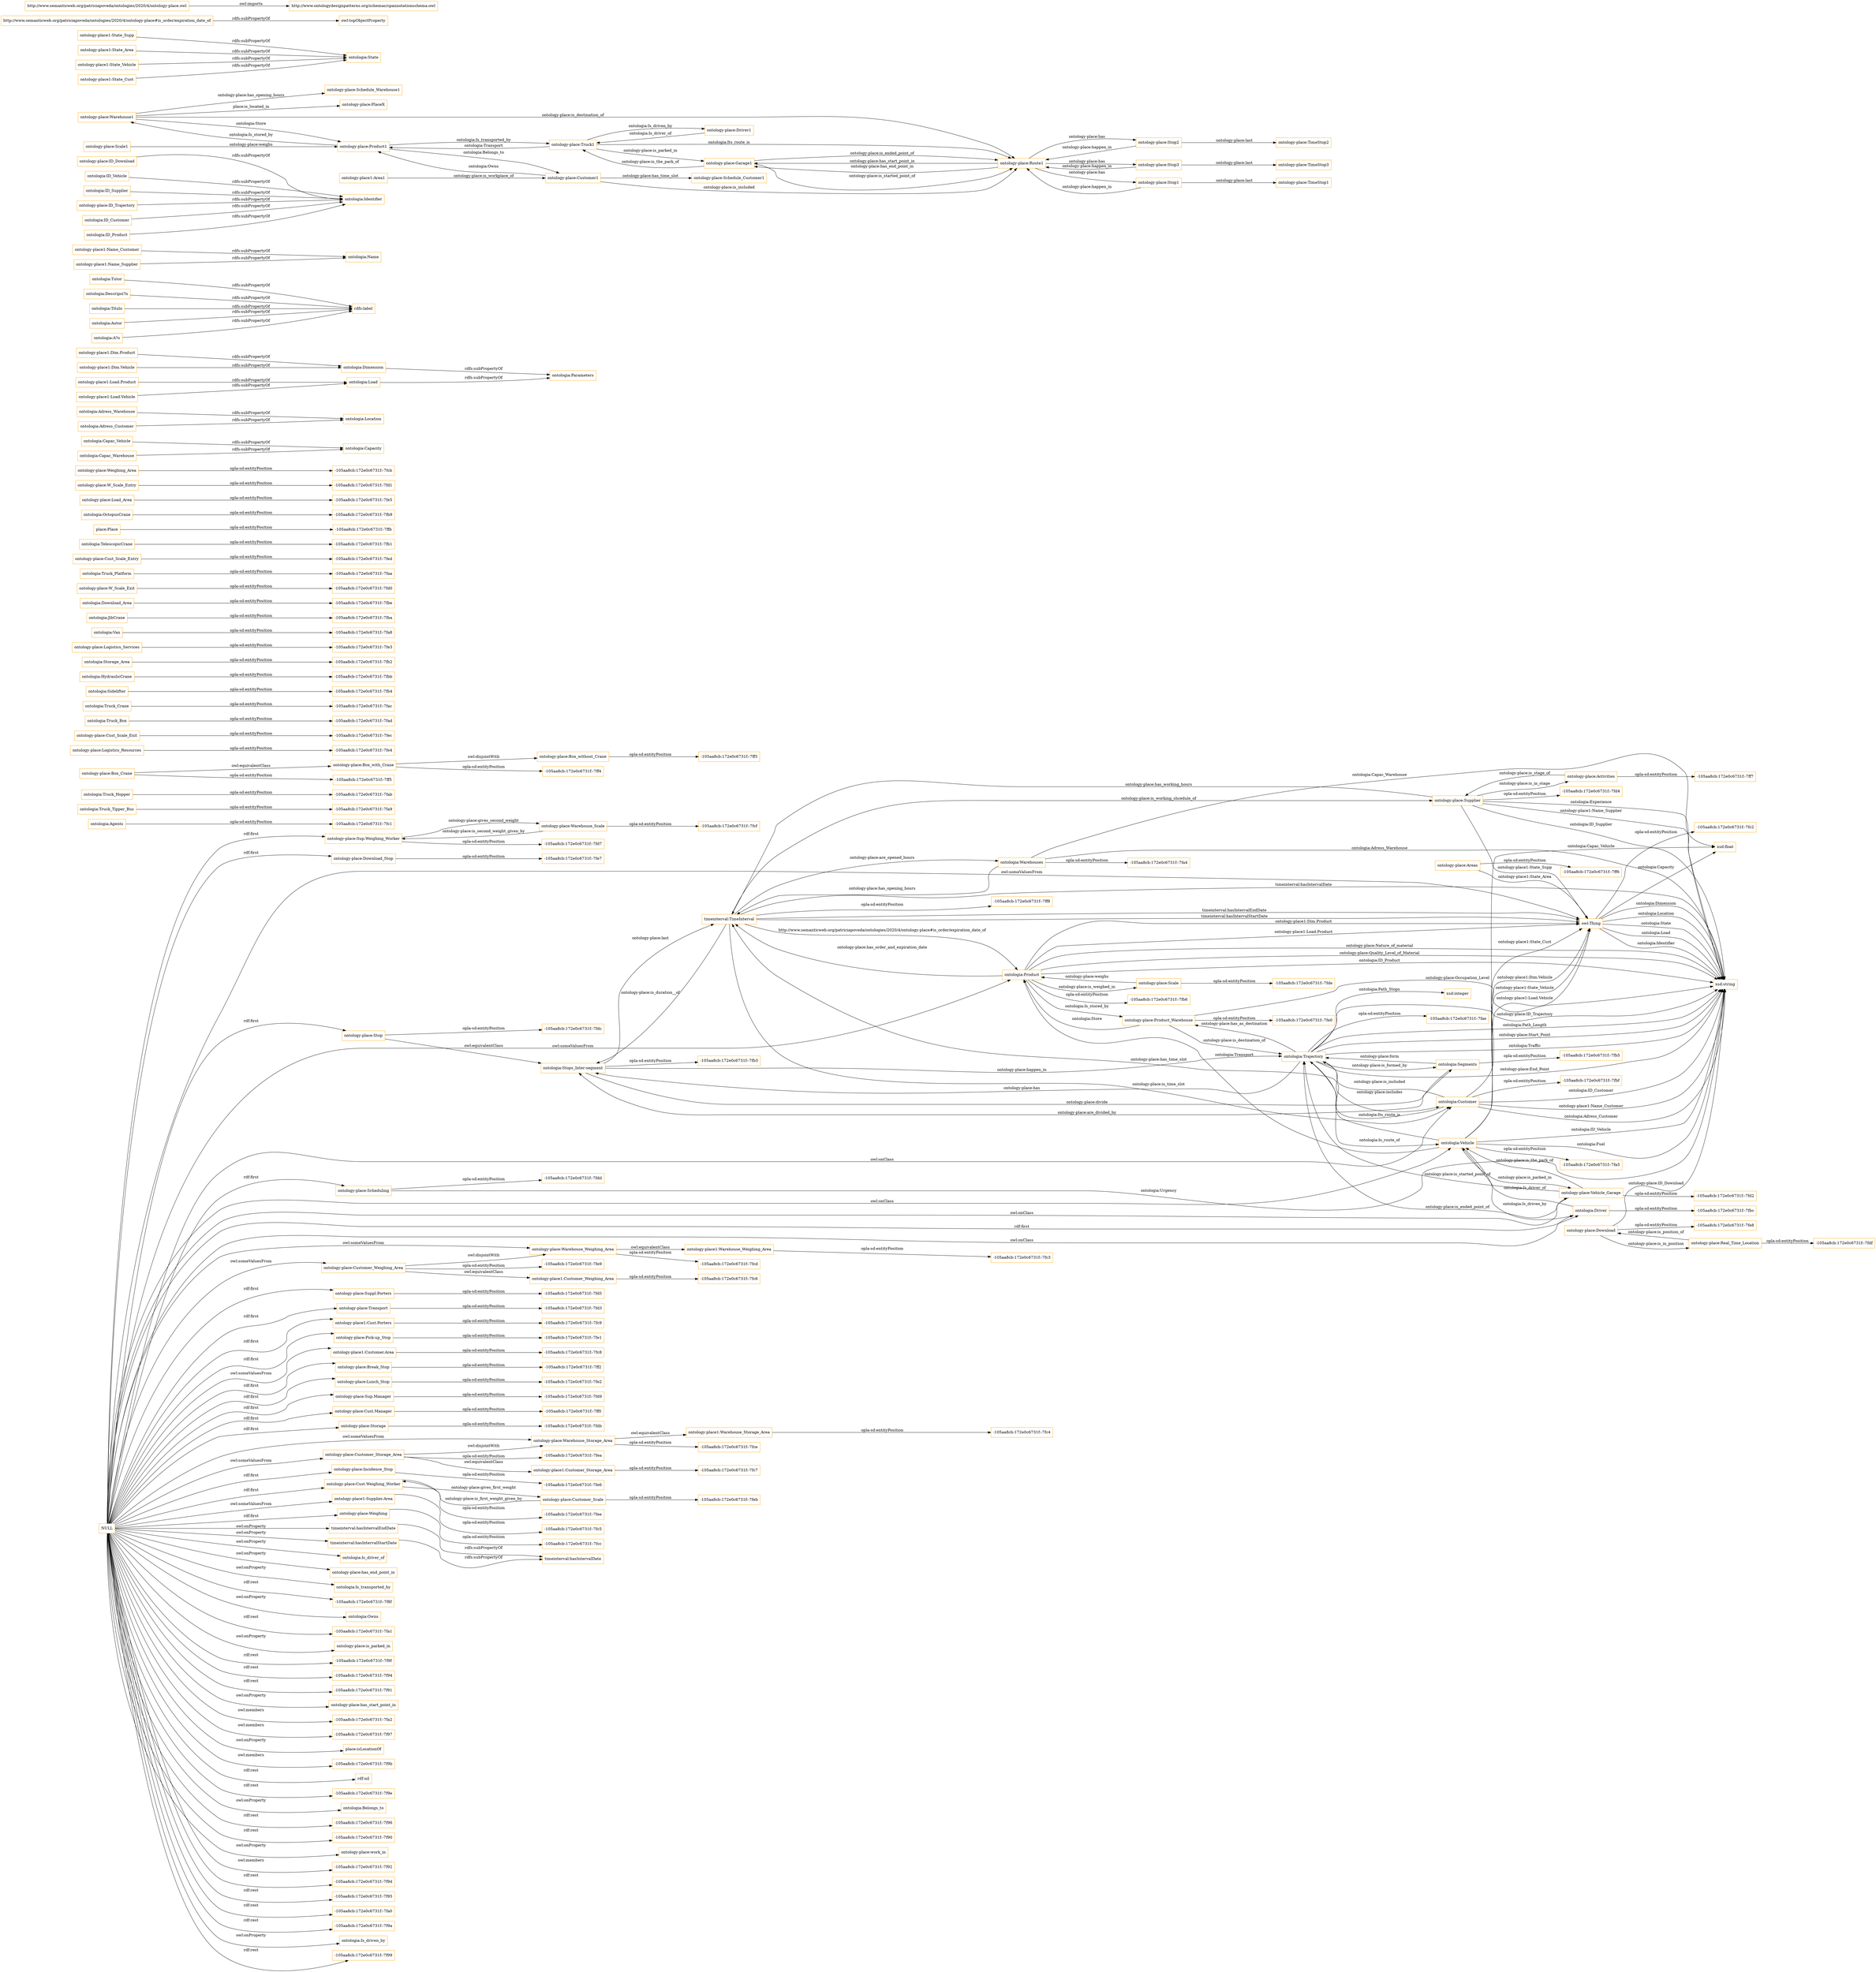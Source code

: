 digraph ar2dtool_diagram { 
rankdir=LR;
size="1501"
node [shape = rectangle, color="orange"]; "ontology-place:Sup.Weighing_Worker" "ontology-place:Supplier" "ontology-place:Download_Stop" "ontologia:Agents" "ontology-place:Customer_Scale" "ontologia:Truck_Tipper_Bus" "ontology-place:Stop" "ontology-place:Customer_Weighing_Area" "ontologia:Truck_Hopper" "ontology-place:Box_Crane" "ontology-place:Suppl.Porters" "ontology-place:Scheduling" "ontologia:Driver" "ontology-place:Logistics_Resources" "ontology-place:Warehouse_Scale" "ontology-place:Transport" "ontology-place1:Cust.Porters" "ontology-place:Pick-up_Stop" "ontology-place1:Customer.Area" "ontology-place:Break_Stop" "ontologia:Warehouses" "ontology-place:Cust_Scale_Exit" "ontologia:Truck_Box" "ontology-place1:Warehouse_Weighing_Area" "timeinterval:TimeInterval" "ontologia:Truck_Crane" "ontologia:Sidelifter" "ontologia:HydraulicCrane" "ontology-place:Lunch_Stop" "ontologia:Segments" "ontology-place:Sup.Manager" "ontologia:Storage_Area" "ontology-place:Vehicle_Garage" "ontologia:Stops_Inter-segment" "ontology-place:Logistics_Services" "ontology-place:Cust.Manager" "ontologia:Van" "ontology-place:Box_with_Crane" "ontologia:JibCrane" "ontology-place:Warehouse_Weighing_Area" "ontologia:Product" "ontology-place:Product_Warehouse" "ontologia:Download_Area" "ontology-place:W_Scale_Exit" "ontology-place1:Customer_Weighing_Area" "ontology-place1:Warehouse_Storage_Area" "ontologia:Customer" "ontology-place:Real_Time_Location" "ontology-place:Areas" "ontologia:Truck_Platform" "ontology-place:Cust_Scale_Entry" "ontology-place:Box_without_Crane" "ontology-place1:Customer_Storage_Area" "ontology-place:Activities" "ontology-place:Storage" "ontology-place:Warehouse_Storage_Area" "ontology-place:Scale" "owl:Thing" "ontologia:TelescopicCrane" "ontology-place:Customer_Storage_Area" "ontology-place:Incidence_Stop" "ontology-place:Download" "ontology-place:Cust.Weighing_Worker" "place:Place" "ontologia:OctopusCrane" "ontology-place1:Supplier.Area" "ontology-place:Weighing" "ontology-place:Load_Area" "ontology-place:W_Scale_Entry" "ontologia:Trajectory" "ontologia:Vehicle" "ontology-place:Weighing_Area" ; /*classes style*/
	"ontology-place:Warehouse_Storage_Area" -> "-105aa8cb:172e0c6731f:-7fce" [ label = "opla-sd:entityPosition" ];
	"ontology-place:Warehouse_Storage_Area" -> "ontology-place1:Warehouse_Storage_Area" [ label = "owl:equivalentClass" ];
	"ontologia:Capac_Vehicle" -> "ontologia:Capacity" [ label = "rdfs:subPropertyOf" ];
	"ontologia:Adress_Warehouse" -> "ontologia:Location" [ label = "rdfs:subPropertyOf" ];
	"ontologia:Load" -> "ontologia:Parameters" [ label = "rdfs:subPropertyOf" ];
	"ontologia:Tutor" -> "rdfs:label" [ label = "rdfs:subPropertyOf" ];
	"ontology-place1:Name_Customer" -> "ontologia:Name" [ label = "rdfs:subPropertyOf" ];
	"ontology-place:W_Scale_Entry" -> "-105aa8cb:172e0c6731f:-7fd1" [ label = "opla-sd:entityPosition" ];
	"ontology-place1:Cust.Porters" -> "-105aa8cb:172e0c6731f:-7fc9" [ label = "opla-sd:entityPosition" ];
	"ontology-place1:Customer_Storage_Area" -> "-105aa8cb:172e0c6731f:-7fc7" [ label = "opla-sd:entityPosition" ];
	"ontology-place:Logistics_Resources" -> "-105aa8cb:172e0c6731f:-7fe4" [ label = "opla-sd:entityPosition" ];
	"ontology-place:Load_Area" -> "-105aa8cb:172e0c6731f:-7fe5" [ label = "opla-sd:entityPosition" ];
	"ontology-place:Customer_Scale" -> "-105aa8cb:172e0c6731f:-7feb" [ label = "opla-sd:entityPosition" ];
	"ontologia:Truck_Box" -> "-105aa8cb:172e0c6731f:-7fad" [ label = "opla-sd:entityPosition" ];
	"ontologia:Dimension" -> "ontologia:Parameters" [ label = "rdfs:subPropertyOf" ];
	"ontology-place:ID_Download" -> "ontologia:Identifier" [ label = "rdfs:subPropertyOf" ];
	"ontology-place:Warehouse1" -> "ontology-place:Product1" [ label = "ontologia:Store" ];
	"ontology-place:Warehouse1" -> "ontology-place:Route1" [ label = "ontology-place:is_destination_of" ];
	"ontology-place:Warehouse1" -> "ontology-place:Schedule_Warehouse1" [ label = "ontology-place:has_opening_hours" ];
	"ontology-place:Warehouse1" -> "ontology-place:PlaceX" [ label = "place:is_located_in" ];
	"ontology-place1:State_Supp" -> "ontologia:State" [ label = "rdfs:subPropertyOf" ];
	"ontologia:Vehicle" -> "-105aa8cb:172e0c6731f:-7fa5" [ label = "opla-sd:entityPosition" ];
	"ontologia:ID_Vehicle" -> "ontologia:Identifier" [ label = "rdfs:subPropertyOf" ];
	"ontologia:ID_Supplier" -> "ontologia:Identifier" [ label = "rdfs:subPropertyOf" ];
	"ontology-place1:Name_Supplier" -> "ontologia:Name" [ label = "rdfs:subPropertyOf" ];
	"ontology-place:Customer_Storage_Area" -> "-105aa8cb:172e0c6731f:-7fea" [ label = "opla-sd:entityPosition" ];
	"ontology-place:Customer_Storage_Area" -> "ontology-place:Warehouse_Storage_Area" [ label = "owl:disjointWith" ];
	"ontology-place:Customer_Storage_Area" -> "ontology-place1:Customer_Storage_Area" [ label = "owl:equivalentClass" ];
	"ontology-place:Cust_Scale_Exit" -> "-105aa8cb:172e0c6731f:-7fec" [ label = "opla-sd:entityPosition" ];
	"ontologia:HydraulicCrane" -> "-105aa8cb:172e0c6731f:-7fbb" [ label = "opla-sd:entityPosition" ];
	"ontologia:Truck_Platform" -> "-105aa8cb:172e0c6731f:-7faa" [ label = "opla-sd:entityPosition" ];
	"ontology-place1:Load.Product" -> "ontologia:Load" [ label = "rdfs:subPropertyOf" ];
	"ontology-place:Box_Crane" -> "-105aa8cb:172e0c6731f:-7ff5" [ label = "opla-sd:entityPosition" ];
	"ontology-place:Box_Crane" -> "ontology-place:Box_with_Crane" [ label = "owl:equivalentClass" ];
	"ontology-place:Stop2" -> "ontology-place:TimeStop2" [ label = "ontology-place:last" ];
	"ontology-place:Stop2" -> "ontology-place:Route1" [ label = "ontology-place:happen_in" ];
	"ontology-place1:Supplier.Area" -> "-105aa8cb:172e0c6731f:-7fc5" [ label = "opla-sd:entityPosition" ];
	"ontology-place1:Warehouse_Storage_Area" -> "-105aa8cb:172e0c6731f:-7fc4" [ label = "opla-sd:entityPosition" ];
	"ontology-place:W_Scale_Exit" -> "-105aa8cb:172e0c6731f:-7fd0" [ label = "opla-sd:entityPosition" ];
	"ontology-place1:Customer.Area" -> "-105aa8cb:172e0c6731f:-7fc8" [ label = "opla-sd:entityPosition" ];
	"timeinterval:hasIntervalStartDate" -> "timeinterval:hasIntervalDate" [ label = "rdfs:subPropertyOf" ];
	"ontologia:Agents" -> "-105aa8cb:172e0c6731f:-7fc1" [ label = "opla-sd:entityPosition" ];
	"ontology-place:Scale1" -> "ontology-place:Product1" [ label = "ontology-place:weighs" ];
	"ontology-place1:State_Area" -> "ontologia:State" [ label = "rdfs:subPropertyOf" ];
	"ontology-place1:Load.Vehicle" -> "ontologia:Load" [ label = "rdfs:subPropertyOf" ];
	"ontology-place1:Warehouse_Weighing_Area" -> "-105aa8cb:172e0c6731f:-7fc3" [ label = "opla-sd:entityPosition" ];
	"ontology-place1:Area1" -> "ontology-place:Customer1" [ label = "ontology-place:is_workplace_of" ];
	"ontology-place:Warehouse_Scale" -> "-105aa8cb:172e0c6731f:-7fcf" [ label = "opla-sd:entityPosition" ];
	"ontology-place:Lunch_Stop" -> "-105aa8cb:172e0c6731f:-7fe2" [ label = "opla-sd:entityPosition" ];
	"http://www.semanticweb.org/patriciapoveda/ontologies/2020/4/ontology-place#is_order/expiration_date_of" -> "owl:topObjectProperty" [ label = "rdfs:subPropertyOf" ];
	"ontologia:Trajectory" -> "-105aa8cb:172e0c6731f:-7fae" [ label = "opla-sd:entityPosition" ];
	"ontology-place:Download" -> "-105aa8cb:172e0c6731f:-7fe8" [ label = "opla-sd:entityPosition" ];
	"ontology-place:Box_with_Crane" -> "-105aa8cb:172e0c6731f:-7ff4" [ label = "opla-sd:entityPosition" ];
	"ontology-place:Box_with_Crane" -> "ontology-place:Box_without_Crane" [ label = "owl:disjointWith" ];
	"ontologia:Truck_Crane" -> "-105aa8cb:172e0c6731f:-7fac" [ label = "opla-sd:entityPosition" ];
	"ontologia:Segments" -> "-105aa8cb:172e0c6731f:-7fb5" [ label = "opla-sd:entityPosition" ];
	"ontology-place:Incidence_Stop" -> "-105aa8cb:172e0c6731f:-7fe6" [ label = "opla-sd:entityPosition" ];
	"ontology-place:Vehicle_Garage" -> "-105aa8cb:172e0c6731f:-7fd2" [ label = "opla-sd:entityPosition" ];
	"ontology-place:Areas" -> "-105aa8cb:172e0c6731f:-7ff6" [ label = "opla-sd:entityPosition" ];
	"http://www.semanticweb.org/patriciapoveda/ontologies/2020/4/ontology-place.owl" -> "http://www.ontologydesignpatterns.org/schemas/cpannotationschema.owl" [ label = "owl:imports" ];
	"ontology-place:Real_Time_Location" -> "-105aa8cb:172e0c6731f:-7fdf" [ label = "opla-sd:entityPosition" ];
	"ontology-place:Box_without_Crane" -> "-105aa8cb:172e0c6731f:-7ff3" [ label = "opla-sd:entityPosition" ];
	"ontology-place:Driver1" -> "ontology-place:Truck1" [ label = "ontologia:Is_driver_of" ];
	"ontology-place:Sup.Manager" -> "-105aa8cb:172e0c6731f:-7fd9" [ label = "opla-sd:entityPosition" ];
	"ontology-place:ID_Trajectory" -> "ontologia:Identifier" [ label = "rdfs:subPropertyOf" ];
	"ontologia:Download_Area" -> "-105aa8cb:172e0c6731f:-7fbe" [ label = "opla-sd:entityPosition" ];
	"ontologia:ID_Customer" -> "ontologia:Identifier" [ label = "rdfs:subPropertyOf" ];
	"ontologia:Customer" -> "-105aa8cb:172e0c6731f:-7fbf" [ label = "opla-sd:entityPosition" ];
	"ontologia:Sidelifter" -> "-105aa8cb:172e0c6731f:-7fb4" [ label = "opla-sd:entityPosition" ];
	"ontology-place:Suppl.Porters" -> "-105aa8cb:172e0c6731f:-7fd5" [ label = "opla-sd:entityPosition" ];
	"ontologia:Product" -> "-105aa8cb:172e0c6731f:-7fb6" [ label = "opla-sd:entityPosition" ];
	"ontologia:ID_Product" -> "ontologia:Identifier" [ label = "rdfs:subPropertyOf" ];
	"ontology-place:Supplier" -> "-105aa8cb:172e0c6731f:-7fd4" [ label = "opla-sd:entityPosition" ];
	"ontology-place:Product1" -> "ontology-place:Warehouse1" [ label = "ontologia:Is_stored_by" ];
	"ontology-place:Product1" -> "ontology-place:Truck1" [ label = "ontologia:Is_transported_by" ];
	"ontology-place:Product1" -> "ontology-place:Customer1" [ label = "ontologia:Belongs_to" ];
	"ontologia:Warehouses" -> "-105aa8cb:172e0c6731f:-7fa4" [ label = "opla-sd:entityPosition" ];
	"ontology-place:Logistics_Services" -> "-105aa8cb:172e0c6731f:-7fe3" [ label = "opla-sd:entityPosition" ];
	"ontologia:Descripci?n" -> "rdfs:label" [ label = "rdfs:subPropertyOf" ];
	"ontology-place:Scale" -> "-105aa8cb:172e0c6731f:-7fde" [ label = "opla-sd:entityPosition" ];
	"ontology-place:Stop3" -> "ontology-place:TimeStop3" [ label = "ontology-place:last" ];
	"ontology-place:Stop3" -> "ontology-place:Route1" [ label = "ontology-place:happen_in" ];
	"ontology-place1:State_Vehicle" -> "ontologia:State" [ label = "rdfs:subPropertyOf" ];
	"ontology-place:Download_Stop" -> "-105aa8cb:172e0c6731f:-7fe7" [ label = "opla-sd:entityPosition" ];
	"ontology-place:Scheduling" -> "-105aa8cb:172e0c6731f:-7fdd" [ label = "opla-sd:entityPosition" ];
	"ontologia:Truck_Hopper" -> "-105aa8cb:172e0c6731f:-7fab" [ label = "opla-sd:entityPosition" ];
	"ontology-place1:State_Cust" -> "ontologia:State" [ label = "rdfs:subPropertyOf" ];
	"ontologia:Titulo" -> "rdfs:label" [ label = "rdfs:subPropertyOf" ];
	"ontology-place:Pick-up_Stop" -> "-105aa8cb:172e0c6731f:-7fe1" [ label = "opla-sd:entityPosition" ];
	"ontology-place1:Dim.Product" -> "ontologia:Dimension" [ label = "rdfs:subPropertyOf" ];
	"owl:Thing" -> "-105aa8cb:172e0c6731f:-7fc2" [ label = "opla-sd:entityPosition" ];
	"ontologia:TelescopicCrane" -> "-105aa8cb:172e0c6731f:-7fb1" [ label = "opla-sd:entityPosition" ];
	"ontology-place1:Customer_Weighing_Area" -> "-105aa8cb:172e0c6731f:-7fc6" [ label = "opla-sd:entityPosition" ];
	"timeinterval:hasIntervalEndDate" -> "timeinterval:hasIntervalDate" [ label = "rdfs:subPropertyOf" ];
	"ontology-place:Transport" -> "-105aa8cb:172e0c6731f:-7fd3" [ label = "opla-sd:entityPosition" ];
	"ontology-place:Storage" -> "-105aa8cb:172e0c6731f:-7fdb" [ label = "opla-sd:entityPosition" ];
	"ontologia:Adress_Customer" -> "ontologia:Location" [ label = "rdfs:subPropertyOf" ];
	"place:Place" -> "-105aa8cb:172e0c6731f:-7ffb" [ label = "opla-sd:entityPosition" ];
	"ontology-place1:Dim.Vehicle" -> "ontologia:Dimension" [ label = "rdfs:subPropertyOf" ];
	"timeinterval:TimeInterval" -> "-105aa8cb:172e0c6731f:-7ff8" [ label = "opla-sd:entityPosition" ];
	"ontologia:JibCrane" -> "-105aa8cb:172e0c6731f:-7fba" [ label = "opla-sd:entityPosition" ];
	"ontologia:OctopusCrane" -> "-105aa8cb:172e0c6731f:-7fb9" [ label = "opla-sd:entityPosition" ];
	"ontology-place:Cust.Weighing_Worker" -> "-105aa8cb:172e0c6731f:-7fee" [ label = "opla-sd:entityPosition" ];
	"ontology-place:Customer1" -> "ontology-place:Product1" [ label = "ontologia:Owns" ];
	"ontology-place:Customer1" -> "ontology-place:Route1" [ label = "ontology-place:is_included" ];
	"ontology-place:Customer1" -> "ontology-place:Schedule_Customer1" [ label = "ontology-place:has_time_slot" ];
	"ontologia:Storage_Area" -> "-105aa8cb:172e0c6731f:-7fb2" [ label = "opla-sd:entityPosition" ];
	"ontology-place:Warehouse_Weighing_Area" -> "-105aa8cb:172e0c6731f:-7fcd" [ label = "opla-sd:entityPosition" ];
	"ontology-place:Warehouse_Weighing_Area" -> "ontology-place1:Warehouse_Weighing_Area" [ label = "owl:equivalentClass" ];
	"ontology-place:Break_Stop" -> "-105aa8cb:172e0c6731f:-7ff2" [ label = "opla-sd:entityPosition" ];
	"ontologia:Truck_Tipper_Bus" -> "-105aa8cb:172e0c6731f:-7fa9" [ label = "opla-sd:entityPosition" ];
	"ontologia:Van" -> "-105aa8cb:172e0c6731f:-7fa8" [ label = "opla-sd:entityPosition" ];
	"ontologia:Driver" -> "-105aa8cb:172e0c6731f:-7fbc" [ label = "opla-sd:entityPosition" ];
	"NULL" -> "ontology-place:Cust.Weighing_Worker" [ label = "rdf:first" ];
	"NULL" -> "ontology-place:Sup.Weighing_Worker" [ label = "rdf:first" ];
	"NULL" -> "ontologia:Is_driver_of" [ label = "owl:onProperty" ];
	"NULL" -> "ontology-place:has_end_point_in" [ label = "owl:onProperty" ];
	"NULL" -> "ontology-place:Customer_Weighing_Area" [ label = "owl:someValuesFrom" ];
	"NULL" -> "ontologia:Is_transported_by" [ label = "owl:onProperty" ];
	"NULL" -> "-105aa8cb:172e0c6731f:-7f8f" [ label = "rdf:rest" ];
	"NULL" -> "ontologia:Owns" [ label = "owl:onProperty" ];
	"NULL" -> "-105aa8cb:172e0c6731f:-7fa1" [ label = "rdf:rest" ];
	"NULL" -> "ontologia:Vehicle" [ label = "owl:onClass" ];
	"NULL" -> "owl:Thing" [ label = "owl:someValuesFrom" ];
	"NULL" -> "ontology-place:is_parked_in" [ label = "owl:onProperty" ];
	"NULL" -> "ontology-place:Scheduling" [ label = "rdf:first" ];
	"NULL" -> "-105aa8cb:172e0c6731f:-7f9f" [ label = "rdf:rest" ];
	"NULL" -> "ontology-place:Lunch_Stop" [ label = "rdf:first" ];
	"NULL" -> "ontology-place:Break_Stop" [ label = "rdf:first" ];
	"NULL" -> "-105aa8cb:172e0c6731f:-7f94" [ label = "rdf:rest" ];
	"NULL" -> "ontologia:Product" [ label = "owl:someValuesFrom" ];
	"NULL" -> "ontology-place:Storage" [ label = "rdf:first" ];
	"NULL" -> "-105aa8cb:172e0c6731f:-7f91" [ label = "rdf:rest" ];
	"NULL" -> "ontology-place:has_start_point_in" [ label = "owl:onProperty" ];
	"NULL" -> "-105aa8cb:172e0c6731f:-7fa2" [ label = "owl:members" ];
	"NULL" -> "ontology-place:Weighing" [ label = "rdf:first" ];
	"NULL" -> "ontology-place:Suppl.Porters" [ label = "rdf:first" ];
	"NULL" -> "ontology-place:Download_Stop" [ label = "rdf:first" ];
	"NULL" -> "ontology-place:Customer_Storage_Area" [ label = "owl:someValuesFrom" ];
	"NULL" -> "ontology-place:Warehouse_Storage_Area" [ label = "owl:someValuesFrom" ];
	"NULL" -> "-105aa8cb:172e0c6731f:-7f97" [ label = "owl:members" ];
	"NULL" -> "ontology-place:Sup.Manager" [ label = "rdf:first" ];
	"NULL" -> "ontologia:Driver" [ label = "rdf:first" ];
	"NULL" -> "place:isLocationOf" [ label = "owl:onProperty" ];
	"NULL" -> "timeinterval:hasIntervalStartDate" [ label = "owl:onProperty" ];
	"NULL" -> "-105aa8cb:172e0c6731f:-7f9b" [ label = "owl:members" ];
	"NULL" -> "ontology-place:Incidence_Stop" [ label = "rdf:first" ];
	"NULL" -> "rdf:nil" [ label = "rdf:rest" ];
	"NULL" -> "-105aa8cb:172e0c6731f:-7f9e" [ label = "rdf:rest" ];
	"NULL" -> "ontologia:Belongs_to" [ label = "owl:onProperty" ];
	"NULL" -> "ontology-place1:Supplier.Area" [ label = "owl:someValuesFrom" ];
	"NULL" -> "-105aa8cb:172e0c6731f:-7f96" [ label = "rdf:rest" ];
	"NULL" -> "ontologia:Customer" [ label = "owl:onClass" ];
	"NULL" -> "timeinterval:hasIntervalEndDate" [ label = "owl:onProperty" ];
	"NULL" -> "-105aa8cb:172e0c6731f:-7f90" [ label = "rdf:rest" ];
	"NULL" -> "ontology-place:Stop" [ label = "rdf:first" ];
	"NULL" -> "ontology-place:Transport" [ label = "rdf:first" ];
	"NULL" -> "ontology-place:Vehicle_Garage" [ label = "owl:onClass" ];
	"NULL" -> "ontology-place:Pick-up_Stop" [ label = "rdf:first" ];
	"NULL" -> "ontology-place:Cust.Manager" [ label = "rdf:first" ];
	"NULL" -> "ontology-place:work_in" [ label = "owl:onProperty" ];
	"NULL" -> "ontology-place:Warehouse_Weighing_Area" [ label = "owl:someValuesFrom" ];
	"NULL" -> "-105aa8cb:172e0c6731f:-7f92" [ label = "owl:members" ];
	"NULL" -> "-105aa8cb:172e0c6731f:-7f9d" [ label = "rdf:rest" ];
	"NULL" -> "ontologia:Driver" [ label = "owl:onClass" ];
	"NULL" -> "-105aa8cb:172e0c6731f:-7f95" [ label = "rdf:rest" ];
	"NULL" -> "-105aa8cb:172e0c6731f:-7fa0" [ label = "rdf:rest" ];
	"NULL" -> "ontology-place1:Customer.Area" [ label = "owl:someValuesFrom" ];
	"NULL" -> "-105aa8cb:172e0c6731f:-7f9a" [ label = "rdf:rest" ];
	"NULL" -> "ontology-place1:Cust.Porters" [ label = "rdf:first" ];
	"NULL" -> "ontologia:Is_driven_by" [ label = "owl:onProperty" ];
	"NULL" -> "-105aa8cb:172e0c6731f:-7f99" [ label = "rdf:rest" ];
	"ontology-place:Stop1" -> "ontology-place:TimeStop1" [ label = "ontology-place:last" ];
	"ontology-place:Stop1" -> "ontology-place:Route1" [ label = "ontology-place:happen_in" ];
	"ontology-place:Truck1" -> "ontology-place:Route1" [ label = "ontologia:Its_route_is" ];
	"ontology-place:Truck1" -> "ontology-place:Garage1" [ label = "ontology-place:is_parked_in" ];
	"ontology-place:Truck1" -> "ontology-place:Driver1" [ label = "ontologia:Is_driven_by" ];
	"ontology-place:Truck1" -> "ontology-place:Product1" [ label = "ontologia:Transport" ];
	"ontologia:Capac_Warehouse" -> "ontologia:Capacity" [ label = "rdfs:subPropertyOf" ];
	"ontology-place:Route1" -> "ontology-place:Stop2" [ label = "ontology-place:has" ];
	"ontology-place:Route1" -> "ontology-place:Stop1" [ label = "ontology-place:has" ];
	"ontology-place:Route1" -> "ontology-place:Garage1" [ label = "ontology-place:has_start_point_in" ];
	"ontology-place:Route1" -> "ontology-place:Stop3" [ label = "ontology-place:has" ];
	"ontology-place:Route1" -> "ontology-place:Garage1" [ label = "ontology-place:has_end_point_in" ];
	"ontology-place:Garage1" -> "ontology-place:Truck1" [ label = "ontology-place:is_the_park_of" ];
	"ontology-place:Garage1" -> "ontology-place:Route1" [ label = "ontology-place:is_started_point_of" ];
	"ontology-place:Garage1" -> "ontology-place:Route1" [ label = "ontology-place:is_ended_point_of" ];
	"ontology-place:Activities" -> "-105aa8cb:172e0c6731f:-7ff7" [ label = "opla-sd:entityPosition" ];
	"ontology-place:Customer_Weighing_Area" -> "-105aa8cb:172e0c6731f:-7fe9" [ label = "opla-sd:entityPosition" ];
	"ontology-place:Customer_Weighing_Area" -> "ontology-place:Warehouse_Weighing_Area" [ label = "owl:disjointWith" ];
	"ontology-place:Customer_Weighing_Area" -> "ontology-place1:Customer_Weighing_Area" [ label = "owl:equivalentClass" ];
	"ontology-place:Sup.Weighing_Worker" -> "-105aa8cb:172e0c6731f:-7fd7" [ label = "opla-sd:entityPosition" ];
	"ontology-place:Cust_Scale_Entry" -> "-105aa8cb:172e0c6731f:-7fed" [ label = "opla-sd:entityPosition" ];
	"ontology-place:Weighing_Area" -> "-105aa8cb:172e0c6731f:-7fcb" [ label = "opla-sd:entityPosition" ];
	"ontologia:Autor" -> "rdfs:label" [ label = "rdfs:subPropertyOf" ];
	"ontology-place:Cust.Manager" -> "-105aa8cb:172e0c6731f:-7ff0" [ label = "opla-sd:entityPosition" ];
	"ontology-place:Weighing" -> "-105aa8cb:172e0c6731f:-7fcc" [ label = "opla-sd:entityPosition" ];
	"ontology-place:Stop" -> "-105aa8cb:172e0c6731f:-7fdc" [ label = "opla-sd:entityPosition" ];
	"ontology-place:Stop" -> "ontologia:Stops_Inter-segment" [ label = "owl:equivalentClass" ];
	"ontology-place:Product_Warehouse" -> "-105aa8cb:172e0c6731f:-7fe0" [ label = "opla-sd:entityPosition" ];
	"ontologia:Stops_Inter-segment" -> "-105aa8cb:172e0c6731f:-7fb3" [ label = "opla-sd:entityPosition" ];
	"ontologia:A?o" -> "rdfs:label" [ label = "rdfs:subPropertyOf" ];
	"ontologia:Trajectory" -> "ontologia:Vehicle" [ label = "ontologia:Is_route_of" ];
	"ontologia:Vehicle" -> "ontologia:Trajectory" [ label = "ontologia:Its_route_is" ];
	"ontologia:Product" -> "ontology-place:Product_Warehouse" [ label = "ontologia:Is_stored_by" ];
	"ontologia:Stops_Inter-segment" -> "ontologia:Segments" [ label = "ontology-place:divide" ];
	"ontologia:Segments" -> "ontologia:Stops_Inter-segment" [ label = "ontology-place:are_divided_by" ];
	"timeinterval:TimeInterval" -> "owl:Thing" [ label = "timeinterval:hasIntervalStartDate" ];
	"ontologia:Vehicle" -> "xsd:string" [ label = "ontologia:Fuel" ];
	"ontologia:Vehicle" -> "owl:Thing" [ label = "ontology-place1:Dim.Vehicle" ];
	"ontologia:Product" -> "timeinterval:TimeInterval" [ label = "ontology-place:has_order_and_expiration_date" ];
	"timeinterval:TimeInterval" -> "owl:Thing" [ label = "timeinterval:hasIntervalEndDate" ];
	"ontologia:Trajectory" -> "xsd:string" [ label = "ontology-place:ID_Trajectory" ];
	"ontologia:Trajectory" -> "xsd:integer" [ label = "ontologia:Path_Stops" ];
	"ontologia:Trajectory" -> "ontologia:Customer" [ label = "ontology-place:includes" ];
	"timeinterval:TimeInterval" -> "ontologia:Warehouses" [ label = "ontology-place:are_opened_hours" ];
	"ontology-place:Warehouse_Scale" -> "ontology-place:Sup.Weighing_Worker" [ label = "ontology-place:is_second_weight_given_by" ];
	"ontology-place:Product_Warehouse" -> "ontologia:Product" [ label = "ontologia:Store" ];
	"timeinterval:TimeInterval" -> "ontologia:Stops_Inter-segment" [ label = "ontology-place:is_duration__of" ];
	"ontology-place:Supplier" -> "xsd:string" [ label = "ontologia:Experience" ];
	"owl:Thing" -> "xsd:string" [ label = "ontologia:Dimension" ];
	"ontologia:Customer" -> "timeinterval:TimeInterval" [ label = "ontology-place:has_time_slot" ];
	"ontology-place:Areas" -> "owl:Thing" [ label = "ontology-place1:State_Area" ];
	"timeinterval:TimeInterval" -> "ontologia:Product" [ label = "http://www.semanticweb.org/patriciapoveda/ontologies/2020/4/ontology-place#is_order/expiration_date_of" ];
	"timeinterval:TimeInterval" -> "xsd:string" [ label = "timeinterval:hasIntervalDate" ];
	"ontologia:Customer" -> "xsd:string" [ label = "ontologia:ID_Customer" ];
	"ontologia:Product" -> "ontology-place:Scale" [ label = "ontology-place:is_weighed_in" ];
	"ontologia:Trajectory" -> "xsd:string" [ label = "ontologia:Path_Length" ];
	"owl:Thing" -> "xsd:string" [ label = "ontologia:Location" ];
	"ontology-place:Supplier" -> "ontology-place:Activities" [ label = "ontology-place:is_in_stage" ];
	"ontology-place:Download" -> "xsd:string" [ label = "ontology-place:ID_Download" ];
	"ontologia:Segments" -> "ontologia:Trajectory" [ label = "ontology-place:form" ];
	"timeinterval:TimeInterval" -> "ontology-place:Supplier" [ label = "ontology-place:is_working_shcedule_of" ];
	"ontologia:Product" -> "xsd:string" [ label = "ontology-place:Nature_of_material" ];
	"ontologia:Customer" -> "xsd:string" [ label = "ontology-place1:Name_Customer" ];
	"ontology-place:Sup.Weighing_Worker" -> "ontology-place:Warehouse_Scale" [ label = "ontology-place:gives_second_weight" ];
	"ontologia:Vehicle" -> "xsd:float" [ label = "ontologia:Capac_Vehicle" ];
	"ontology-place:Vehicle_Garage" -> "ontologia:Vehicle" [ label = "ontology-place:is_the_park_of" ];
	"ontologia:Trajectory" -> "xsd:string" [ label = "ontology-place:Start_Point" ];
	"ontology-place:Supplier" -> "timeinterval:TimeInterval" [ label = "ontology-place:has_working_hours" ];
	"ontologia:Customer" -> "xsd:string" [ label = "ontologia:Adress_Customer" ];
	"ontology-place:Cust.Weighing_Worker" -> "ontology-place:Customer_Scale" [ label = "ontology-place:gives_first_weight" ];
	"ontology-place:Supplier" -> "xsd:string" [ label = "ontology-place1:Name_Supplier" ];
	"owl:Thing" -> "xsd:string" [ label = "ontologia:State" ];
	"ontology-place:Supplier" -> "xsd:string" [ label = "ontologia:ID_Supplier" ];
	"owl:Thing" -> "xsd:float" [ label = "ontologia:Capacity" ];
	"ontologia:Trajectory" -> "xsd:string" [ label = "ontologia:Traffic" ];
	"ontology-place:Customer_Scale" -> "ontology-place:Cust.Weighing_Worker" [ label = "ontology-place:is_first_weight_given_by" ];
	"ontology-place:Scheduling" -> "xsd:string" [ label = "ontologia:Urgency" ];
	"ontology-place:Activities" -> "ontology-place:Supplier" [ label = "ontology-place:is_stage_of" ];
	"ontology-place:Product_Warehouse" -> "ontologia:Trajectory" [ label = "ontology-place:is_destination_of" ];
	"ontologia:Vehicle" -> "ontologia:Driver" [ label = "ontologia:Is_driven_by" ];
	"ontologia:Vehicle" -> "ontologia:Product" [ label = "ontologia:Transport" ];
	"ontologia:Trajectory" -> "ontologia:Segments" [ label = "ontology-place:is_formed_by" ];
	"ontologia:Trajectory" -> "xsd:string" [ label = "ontology-place:End_Point" ];
	"timeinterval:TimeInterval" -> "ontologia:Customer" [ label = "ontology-place:is_time_slot" ];
	"ontologia:Driver" -> "ontologia:Vehicle" [ label = "ontologia:Is_driver_of" ];
	"ontologia:Customer" -> "ontologia:Trajectory" [ label = "ontology-place:is_included" ];
	"ontology-place:Vehicle_Garage" -> "ontologia:Trajectory" [ label = "ontology-place:is_started_point_of" ];
	"ontology-place:Scale" -> "ontologia:Product" [ label = "ontology-place:weighs" ];
	"ontology-place:Download" -> "ontology-place:Real_Time_Location" [ label = "ontology-place:is_in_position" ];
	"ontologia:Product" -> "owl:Thing" [ label = "ontology-place1:Dim.Product" ];
	"ontologia:Warehouses" -> "xsd:float" [ label = "ontologia:Capac_Warehouse" ];
	"ontologia:Product" -> "xsd:string" [ label = "ontology-place:Quality_Level_of_Material" ];
	"ontologia:Trajectory" -> "ontologia:Stops_Inter-segment" [ label = "ontology-place:has" ];
	"ontologia:Customer" -> "owl:Thing" [ label = "ontology-place1:State_Cust" ];
	"ontologia:Trajectory" -> "ontology-place:Product_Warehouse" [ label = "ontology-place:has_as_destination" ];
	"ontologia:Vehicle" -> "xsd:string" [ label = "ontologia:ID_Vehicle" ];
	"ontologia:Vehicle" -> "owl:Thing" [ label = "ontology-place1:State_Vehicle" ];
	"ontology-place:Supplier" -> "owl:Thing" [ label = "ontology-place1:State_Supp" ];
	"ontology-place:Vehicle_Garage" -> "ontologia:Trajectory" [ label = "ontology-place:is_ended_point_of" ];
	"ontologia:Warehouses" -> "xsd:string" [ label = "ontologia:Adress_Warehouse" ];
	"ontologia:Vehicle" -> "owl:Thing" [ label = "ontology-place1:Load.Vehicle" ];
	"ontology-place:Product_Warehouse" -> "xsd:string" [ label = "ontology-place:Occupation_Level" ];
	"ontology-place:Real_Time_Location" -> "ontology-place:Download" [ label = "ontology-place:is_position_of" ];
	"ontologia:Warehouses" -> "timeinterval:TimeInterval" [ label = "ontology-place:has_opening_hours" ];
	"ontologia:Product" -> "owl:Thing" [ label = "ontology-place1:Load.Product" ];
	"ontologia:Stops_Inter-segment" -> "ontologia:Trajectory" [ label = "ontology-place:happen_in" ];
	"owl:Thing" -> "xsd:string" [ label = "ontologia:Load" ];
	"ontologia:Stops_Inter-segment" -> "timeinterval:TimeInterval" [ label = "ontology-place:last" ];
	"owl:Thing" -> "xsd:string" [ label = "ontologia:Identifier" ];
	"ontologia:Product" -> "xsd:string" [ label = "ontologia:ID_Product" ];
	"ontologia:Vehicle" -> "ontology-place:Vehicle_Garage" [ label = "ontology-place:is_parked_in" ];

}
